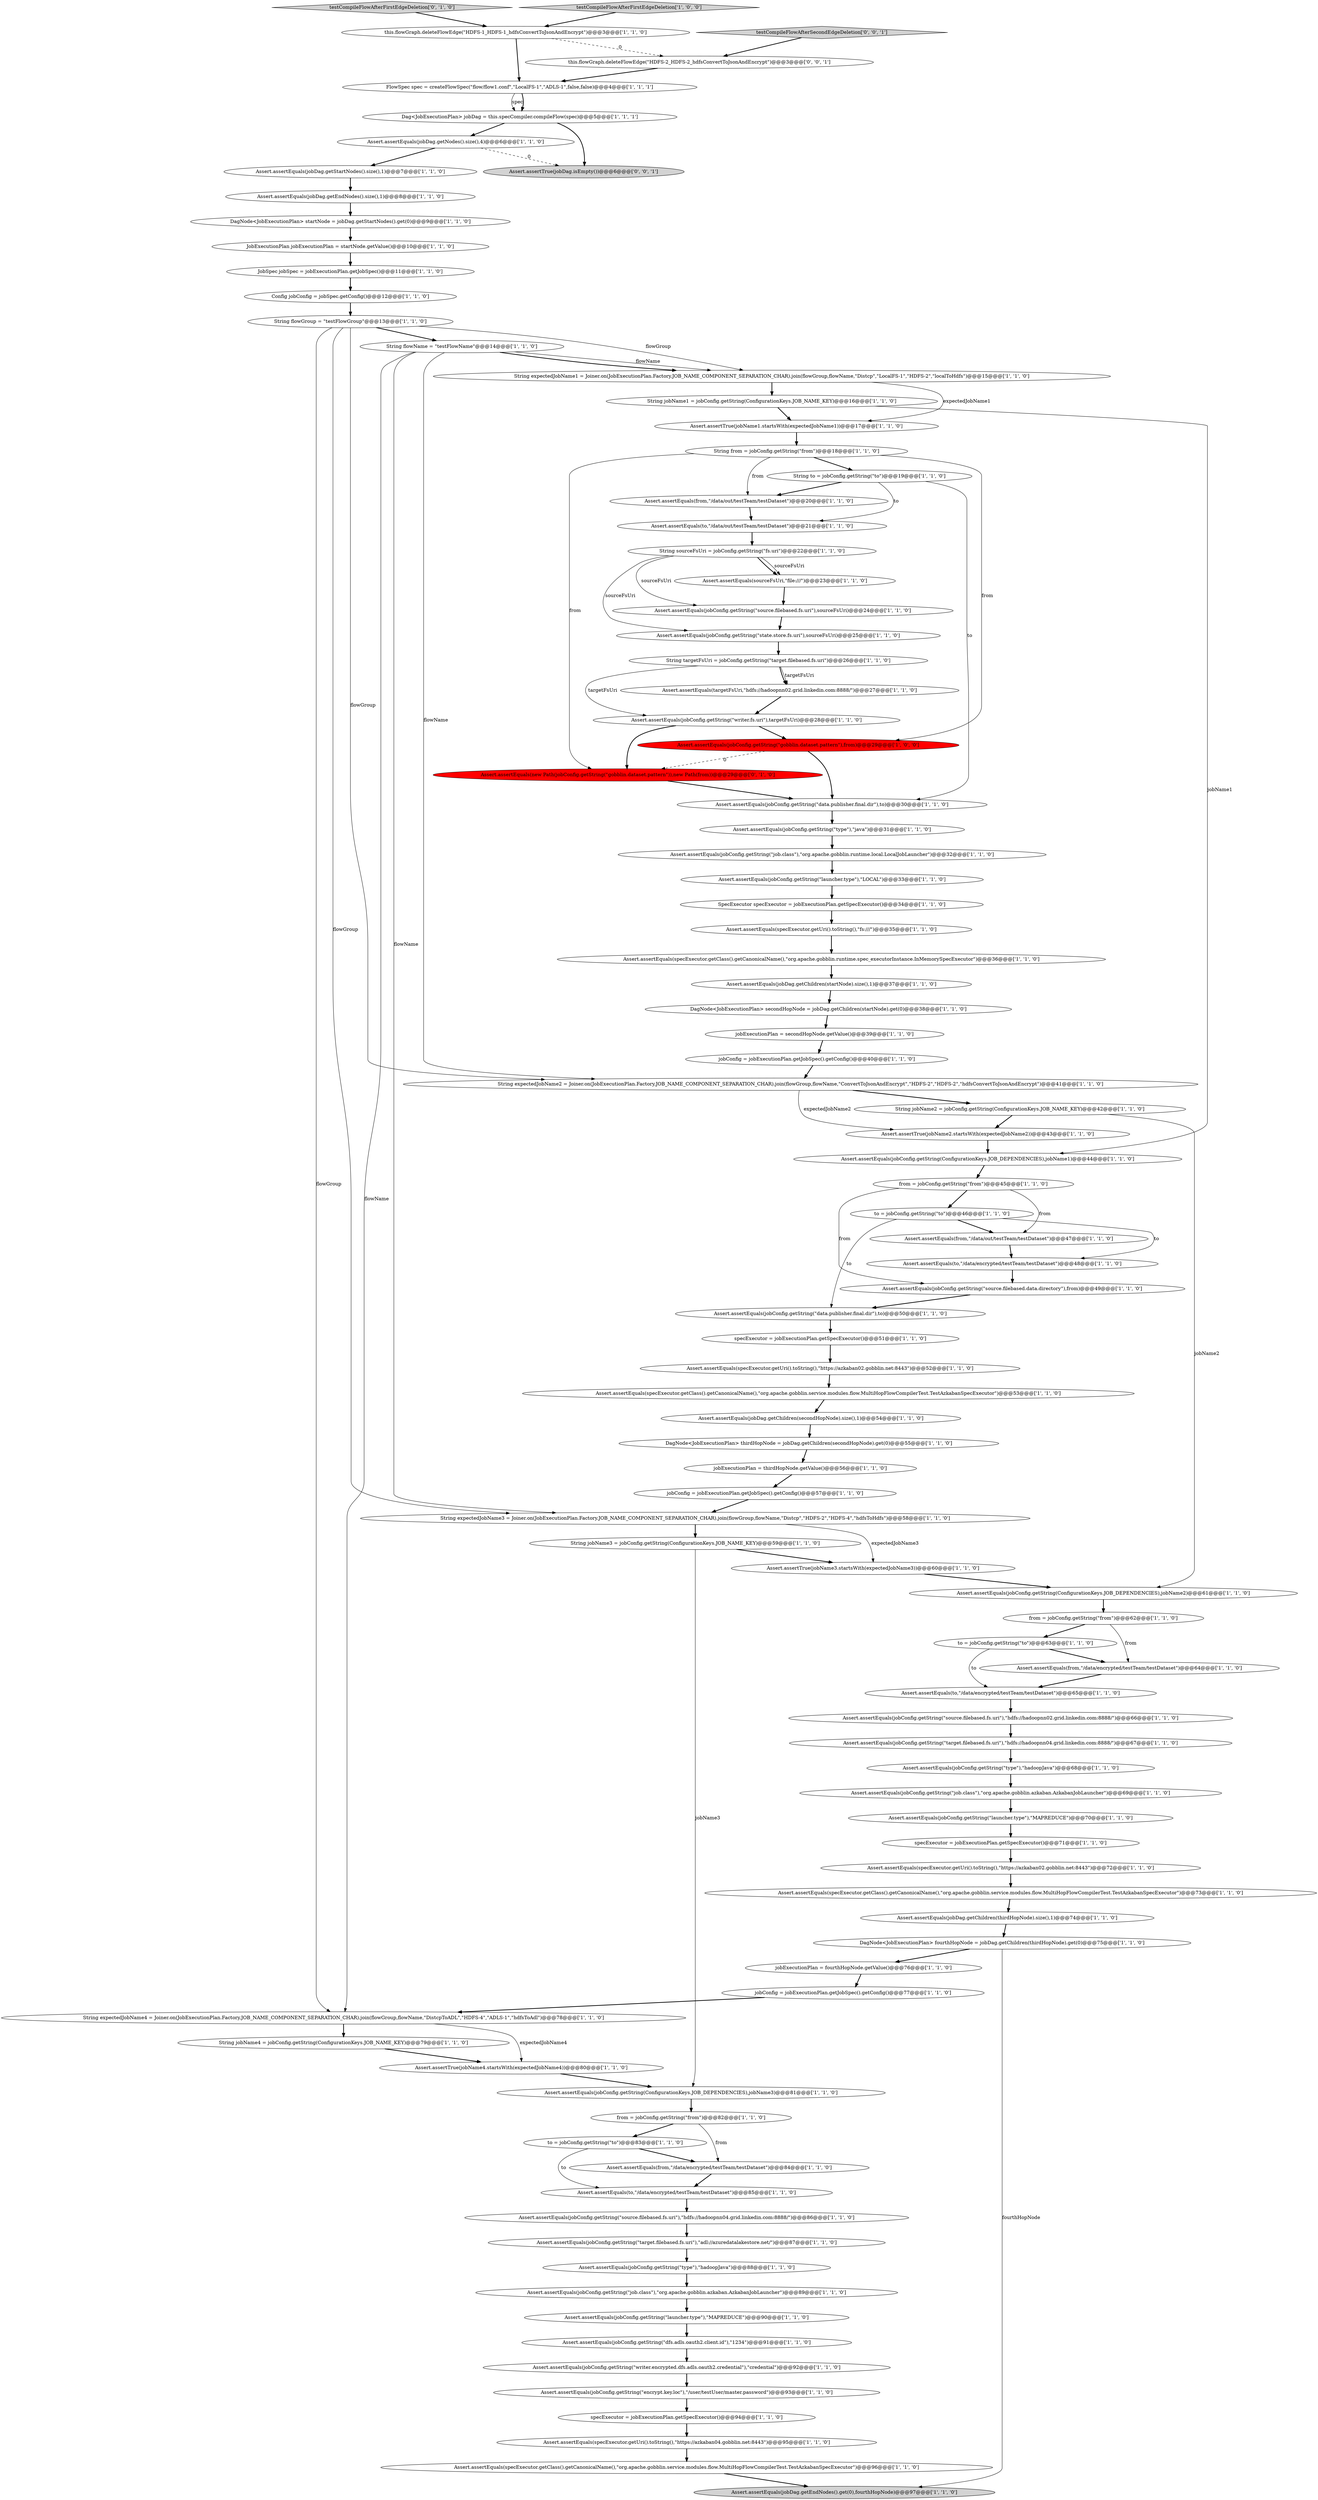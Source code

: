 digraph {
14 [style = filled, label = "jobExecutionPlan = thirdHopNode.getValue()@@@56@@@['1', '1', '0']", fillcolor = white, shape = ellipse image = "AAA0AAABBB1BBB"];
92 [style = filled, label = "to = jobConfig.getString(\"to\")@@@83@@@['1', '1', '0']", fillcolor = white, shape = ellipse image = "AAA0AAABBB1BBB"];
8 [style = filled, label = "Assert.assertEquals(to,\"/data/encrypted/testTeam/testDataset\")@@@65@@@['1', '1', '0']", fillcolor = white, shape = ellipse image = "AAA0AAABBB1BBB"];
45 [style = filled, label = "Assert.assertEquals(jobDag.getStartNodes().size(),1)@@@7@@@['1', '1', '0']", fillcolor = white, shape = ellipse image = "AAA0AAABBB1BBB"];
32 [style = filled, label = "Assert.assertEquals(jobConfig.getString(\"source.filebased.fs.uri\"),sourceFsUri)@@@24@@@['1', '1', '0']", fillcolor = white, shape = ellipse image = "AAA0AAABBB1BBB"];
95 [style = filled, label = "Assert.assertEquals(to,\"/data/encrypted/testTeam/testDataset\")@@@48@@@['1', '1', '0']", fillcolor = white, shape = ellipse image = "AAA0AAABBB1BBB"];
4 [style = filled, label = "JobExecutionPlan jobExecutionPlan = startNode.getValue()@@@10@@@['1', '1', '0']", fillcolor = white, shape = ellipse image = "AAA0AAABBB1BBB"];
53 [style = filled, label = "Assert.assertEquals(jobConfig.getString(\"job.class\"),\"org.apache.gobblin.azkaban.AzkabanJobLauncher\")@@@69@@@['1', '1', '0']", fillcolor = white, shape = ellipse image = "AAA0AAABBB1BBB"];
50 [style = filled, label = "Assert.assertTrue(jobName3.startsWith(expectedJobName3))@@@60@@@['1', '1', '0']", fillcolor = white, shape = ellipse image = "AAA0AAABBB1BBB"];
16 [style = filled, label = "Assert.assertEquals(jobDag.getNodes().size(),4)@@@6@@@['1', '1', '0']", fillcolor = white, shape = ellipse image = "AAA0AAABBB1BBB"];
72 [style = filled, label = "Assert.assertTrue(jobName1.startsWith(expectedJobName1))@@@17@@@['1', '1', '0']", fillcolor = white, shape = ellipse image = "AAA0AAABBB1BBB"];
30 [style = filled, label = "this.flowGraph.deleteFlowEdge(\"HDFS-1_HDFS-1_hdfsConvertToJsonAndEncrypt\")@@@3@@@['1', '1', '0']", fillcolor = white, shape = ellipse image = "AAA0AAABBB1BBB"];
5 [style = filled, label = "DagNode<JobExecutionPlan> secondHopNode = jobDag.getChildren(startNode).get(0)@@@38@@@['1', '1', '0']", fillcolor = white, shape = ellipse image = "AAA0AAABBB1BBB"];
75 [style = filled, label = "jobConfig = jobExecutionPlan.getJobSpec().getConfig()@@@77@@@['1', '1', '0']", fillcolor = white, shape = ellipse image = "AAA0AAABBB1BBB"];
54 [style = filled, label = "DagNode<JobExecutionPlan> startNode = jobDag.getStartNodes().get(0)@@@9@@@['1', '1', '0']", fillcolor = white, shape = ellipse image = "AAA0AAABBB1BBB"];
67 [style = filled, label = "Assert.assertEquals(from,\"/data/encrypted/testTeam/testDataset\")@@@84@@@['1', '1', '0']", fillcolor = white, shape = ellipse image = "AAA0AAABBB1BBB"];
12 [style = filled, label = "JobSpec jobSpec = jobExecutionPlan.getJobSpec()@@@11@@@['1', '1', '0']", fillcolor = white, shape = ellipse image = "AAA0AAABBB1BBB"];
10 [style = filled, label = "from = jobConfig.getString(\"from\")@@@82@@@['1', '1', '0']", fillcolor = white, shape = ellipse image = "AAA0AAABBB1BBB"];
86 [style = filled, label = "String jobName4 = jobConfig.getString(ConfigurationKeys.JOB_NAME_KEY)@@@79@@@['1', '1', '0']", fillcolor = white, shape = ellipse image = "AAA0AAABBB1BBB"];
87 [style = filled, label = "Dag<JobExecutionPlan> jobDag = this.specCompiler.compileFlow(spec)@@@5@@@['1', '1', '1']", fillcolor = white, shape = ellipse image = "AAA0AAABBB1BBB"];
44 [style = filled, label = "Assert.assertEquals(specExecutor.getClass().getCanonicalName(),\"org.apache.gobblin.runtime.spec_executorInstance.InMemorySpecExecutor\")@@@36@@@['1', '1', '0']", fillcolor = white, shape = ellipse image = "AAA0AAABBB1BBB"];
59 [style = filled, label = "Assert.assertEquals(to,\"/data/out/testTeam/testDataset\")@@@21@@@['1', '1', '0']", fillcolor = white, shape = ellipse image = "AAA0AAABBB1BBB"];
58 [style = filled, label = "String jobName3 = jobConfig.getString(ConfigurationKeys.JOB_NAME_KEY)@@@59@@@['1', '1', '0']", fillcolor = white, shape = ellipse image = "AAA0AAABBB1BBB"];
91 [style = filled, label = "String to = jobConfig.getString(\"to\")@@@19@@@['1', '1', '0']", fillcolor = white, shape = ellipse image = "AAA0AAABBB1BBB"];
60 [style = filled, label = "Assert.assertEquals(jobConfig.getString(ConfigurationKeys.JOB_DEPENDENCIES),jobName3)@@@81@@@['1', '1', '0']", fillcolor = white, shape = ellipse image = "AAA0AAABBB1BBB"];
6 [style = filled, label = "Assert.assertEquals(from,\"/data/out/testTeam/testDataset\")@@@47@@@['1', '1', '0']", fillcolor = white, shape = ellipse image = "AAA0AAABBB1BBB"];
89 [style = filled, label = "Assert.assertTrue(jobName4.startsWith(expectedJobName4))@@@80@@@['1', '1', '0']", fillcolor = white, shape = ellipse image = "AAA0AAABBB1BBB"];
11 [style = filled, label = "Assert.assertEquals(jobConfig.getString(\"target.filebased.fs.uri\"),\"adl://azuredatalakestore.net/\")@@@87@@@['1', '1', '0']", fillcolor = white, shape = ellipse image = "AAA0AAABBB1BBB"];
0 [style = filled, label = "String expectedJobName3 = Joiner.on(JobExecutionPlan.Factory.JOB_NAME_COMPONENT_SEPARATION_CHAR).join(flowGroup,flowName,\"Distcp\",\"HDFS-2\",\"HDFS-4\",\"hdfsToHdfs\")@@@58@@@['1', '1', '0']", fillcolor = white, shape = ellipse image = "AAA0AAABBB1BBB"];
9 [style = filled, label = "String jobName2 = jobConfig.getString(ConfigurationKeys.JOB_NAME_KEY)@@@42@@@['1', '1', '0']", fillcolor = white, shape = ellipse image = "AAA0AAABBB1BBB"];
23 [style = filled, label = "Assert.assertEquals(jobConfig.getString(\"type\"),\"hadoopJava\")@@@68@@@['1', '1', '0']", fillcolor = white, shape = ellipse image = "AAA0AAABBB1BBB"];
33 [style = filled, label = "String jobName1 = jobConfig.getString(ConfigurationKeys.JOB_NAME_KEY)@@@16@@@['1', '1', '0']", fillcolor = white, shape = ellipse image = "AAA0AAABBB1BBB"];
35 [style = filled, label = "Assert.assertEquals(jobConfig.getString(ConfigurationKeys.JOB_DEPENDENCIES),jobName1)@@@44@@@['1', '1', '0']", fillcolor = white, shape = ellipse image = "AAA0AAABBB1BBB"];
93 [style = filled, label = "Assert.assertEquals(jobConfig.getString(\"dfs.adls.oauth2.client.id\"),\"1234\")@@@91@@@['1', '1', '0']", fillcolor = white, shape = ellipse image = "AAA0AAABBB1BBB"];
82 [style = filled, label = "String expectedJobName4 = Joiner.on(JobExecutionPlan.Factory.JOB_NAME_COMPONENT_SEPARATION_CHAR).join(flowGroup,flowName,\"DistcpToADL\",\"HDFS-4\",\"ADLS-1\",\"hdfsToAdl\")@@@78@@@['1', '1', '0']", fillcolor = white, shape = ellipse image = "AAA0AAABBB1BBB"];
69 [style = filled, label = "jobExecutionPlan = fourthHopNode.getValue()@@@76@@@['1', '1', '0']", fillcolor = white, shape = ellipse image = "AAA0AAABBB1BBB"];
79 [style = filled, label = "Assert.assertEquals(jobConfig.getString(\"data.publisher.final.dir\"),to)@@@30@@@['1', '1', '0']", fillcolor = white, shape = ellipse image = "AAA0AAABBB1BBB"];
84 [style = filled, label = "Assert.assertEquals(specExecutor.getClass().getCanonicalName(),\"org.apache.gobblin.service.modules.flow.MultiHopFlowCompilerTest.TestAzkabanSpecExecutor\")@@@96@@@['1', '1', '0']", fillcolor = white, shape = ellipse image = "AAA0AAABBB1BBB"];
62 [style = filled, label = "Assert.assertEquals(jobConfig.getString(\"source.filebased.data.directory\"),from)@@@49@@@['1', '1', '0']", fillcolor = white, shape = ellipse image = "AAA0AAABBB1BBB"];
65 [style = filled, label = "Assert.assertEquals(jobConfig.getString(\"writer.fs.uri\"),targetFsUri)@@@28@@@['1', '1', '0']", fillcolor = white, shape = ellipse image = "AAA0AAABBB1BBB"];
52 [style = filled, label = "from = jobConfig.getString(\"from\")@@@62@@@['1', '1', '0']", fillcolor = white, shape = ellipse image = "AAA0AAABBB1BBB"];
19 [style = filled, label = "String expectedJobName1 = Joiner.on(JobExecutionPlan.Factory.JOB_NAME_COMPONENT_SEPARATION_CHAR).join(flowGroup,flowName,\"Distcp\",\"LocalFS-1\",\"HDFS-2\",\"localToHdfs\")@@@15@@@['1', '1', '0']", fillcolor = white, shape = ellipse image = "AAA0AAABBB1BBB"];
46 [style = filled, label = "Assert.assertEquals(jobConfig.getString(\"gobblin.dataset.pattern\"),from)@@@29@@@['1', '0', '0']", fillcolor = red, shape = ellipse image = "AAA1AAABBB1BBB"];
37 [style = filled, label = "Assert.assertEquals(to,\"/data/encrypted/testTeam/testDataset\")@@@85@@@['1', '1', '0']", fillcolor = white, shape = ellipse image = "AAA0AAABBB1BBB"];
15 [style = filled, label = "String sourceFsUri = jobConfig.getString(\"fs.uri\")@@@22@@@['1', '1', '0']", fillcolor = white, shape = ellipse image = "AAA0AAABBB1BBB"];
22 [style = filled, label = "Assert.assertEquals(jobDag.getChildren(thirdHopNode).size(),1)@@@74@@@['1', '1', '0']", fillcolor = white, shape = ellipse image = "AAA0AAABBB1BBB"];
56 [style = filled, label = "Assert.assertEquals(jobConfig.getString(\"job.class\"),\"org.apache.gobblin.runtime.local.LocalJobLauncher\")@@@32@@@['1', '1', '0']", fillcolor = white, shape = ellipse image = "AAA0AAABBB1BBB"];
25 [style = filled, label = "Assert.assertEquals(specExecutor.getUri().toString(),\"https://azkaban02.gobblin.net:8443\")@@@52@@@['1', '1', '0']", fillcolor = white, shape = ellipse image = "AAA0AAABBB1BBB"];
26 [style = filled, label = "Assert.assertEquals(from,\"/data/out/testTeam/testDataset\")@@@20@@@['1', '1', '0']", fillcolor = white, shape = ellipse image = "AAA0AAABBB1BBB"];
47 [style = filled, label = "Assert.assertEquals(specExecutor.getUri().toString(),\"fs:///\")@@@35@@@['1', '1', '0']", fillcolor = white, shape = ellipse image = "AAA0AAABBB1BBB"];
80 [style = filled, label = "Assert.assertEquals(jobConfig.getString(\"source.filebased.fs.uri\"),\"hdfs://hadoopnn04.grid.linkedin.com:8888/\")@@@86@@@['1', '1', '0']", fillcolor = white, shape = ellipse image = "AAA0AAABBB1BBB"];
66 [style = filled, label = "jobConfig = jobExecutionPlan.getJobSpec().getConfig()@@@57@@@['1', '1', '0']", fillcolor = white, shape = ellipse image = "AAA0AAABBB1BBB"];
36 [style = filled, label = "to = jobConfig.getString(\"to\")@@@63@@@['1', '1', '0']", fillcolor = white, shape = ellipse image = "AAA0AAABBB1BBB"];
57 [style = filled, label = "String flowName = \"testFlowName\"@@@14@@@['1', '1', '0']", fillcolor = white, shape = ellipse image = "AAA0AAABBB1BBB"];
88 [style = filled, label = "specExecutor = jobExecutionPlan.getSpecExecutor()@@@51@@@['1', '1', '0']", fillcolor = white, shape = ellipse image = "AAA0AAABBB1BBB"];
2 [style = filled, label = "Assert.assertEquals(jobConfig.getString(\"state.store.fs.uri\"),sourceFsUri)@@@25@@@['1', '1', '0']", fillcolor = white, shape = ellipse image = "AAA0AAABBB1BBB"];
70 [style = filled, label = "String from = jobConfig.getString(\"from\")@@@18@@@['1', '1', '0']", fillcolor = white, shape = ellipse image = "AAA0AAABBB1BBB"];
76 [style = filled, label = "Assert.assertEquals(jobConfig.getString(\"job.class\"),\"org.apache.gobblin.azkaban.AzkabanJobLauncher\")@@@89@@@['1', '1', '0']", fillcolor = white, shape = ellipse image = "AAA0AAABBB1BBB"];
96 [style = filled, label = "testCompileFlowAfterFirstEdgeDeletion['0', '1', '0']", fillcolor = lightgray, shape = diamond image = "AAA0AAABBB2BBB"];
85 [style = filled, label = "Assert.assertEquals(jobConfig.getString(\"launcher.type\"),\"LOCAL\")@@@33@@@['1', '1', '0']", fillcolor = white, shape = ellipse image = "AAA0AAABBB1BBB"];
3 [style = filled, label = "Assert.assertEquals(jobConfig.getString(\"type\"),\"java\")@@@31@@@['1', '1', '0']", fillcolor = white, shape = ellipse image = "AAA0AAABBB1BBB"];
24 [style = filled, label = "to = jobConfig.getString(\"to\")@@@46@@@['1', '1', '0']", fillcolor = white, shape = ellipse image = "AAA0AAABBB1BBB"];
29 [style = filled, label = "Assert.assertEquals(specExecutor.getClass().getCanonicalName(),\"org.apache.gobblin.service.modules.flow.MultiHopFlowCompilerTest.TestAzkabanSpecExecutor\")@@@73@@@['1', '1', '0']", fillcolor = white, shape = ellipse image = "AAA0AAABBB1BBB"];
64 [style = filled, label = "Assert.assertEquals(jobConfig.getString(\"target.filebased.fs.uri\"),\"hdfs://hadoopnn04.grid.linkedin.com:8888/\")@@@67@@@['1', '1', '0']", fillcolor = white, shape = ellipse image = "AAA0AAABBB1BBB"];
20 [style = filled, label = "Assert.assertEquals(targetFsUri,\"hdfs://hadoopnn02.grid.linkedin.com:8888/\")@@@27@@@['1', '1', '0']", fillcolor = white, shape = ellipse image = "AAA0AAABBB1BBB"];
1 [style = filled, label = "testCompileFlowAfterFirstEdgeDeletion['1', '0', '0']", fillcolor = lightgray, shape = diamond image = "AAA0AAABBB1BBB"];
83 [style = filled, label = "Assert.assertEquals(jobConfig.getString(\"launcher.type\"),\"MAPREDUCE\")@@@70@@@['1', '1', '0']", fillcolor = white, shape = ellipse image = "AAA0AAABBB1BBB"];
71 [style = filled, label = "Assert.assertEquals(jobDag.getEndNodes().size(),1)@@@8@@@['1', '1', '0']", fillcolor = white, shape = ellipse image = "AAA0AAABBB1BBB"];
63 [style = filled, label = "String flowGroup = \"testFlowGroup\"@@@13@@@['1', '1', '0']", fillcolor = white, shape = ellipse image = "AAA0AAABBB1BBB"];
74 [style = filled, label = "specExecutor = jobExecutionPlan.getSpecExecutor()@@@71@@@['1', '1', '0']", fillcolor = white, shape = ellipse image = "AAA0AAABBB1BBB"];
34 [style = filled, label = "String expectedJobName2 = Joiner.on(JobExecutionPlan.Factory.JOB_NAME_COMPONENT_SEPARATION_CHAR).join(flowGroup,flowName,\"ConvertToJsonAndEncrypt\",\"HDFS-2\",\"HDFS-2\",\"hdfsConvertToJsonAndEncrypt\")@@@41@@@['1', '1', '0']", fillcolor = white, shape = ellipse image = "AAA0AAABBB1BBB"];
28 [style = filled, label = "Assert.assertEquals(jobConfig.getString(\"data.publisher.final.dir\"),to)@@@50@@@['1', '1', '0']", fillcolor = white, shape = ellipse image = "AAA0AAABBB1BBB"];
81 [style = filled, label = "Assert.assertEquals(jobDag.getEndNodes().get(0),fourthHopNode)@@@97@@@['1', '1', '0']", fillcolor = lightgray, shape = ellipse image = "AAA0AAABBB1BBB"];
94 [style = filled, label = "Assert.assertEquals(jobDag.getChildren(startNode).size(),1)@@@37@@@['1', '1', '0']", fillcolor = white, shape = ellipse image = "AAA0AAABBB1BBB"];
38 [style = filled, label = "jobExecutionPlan = secondHopNode.getValue()@@@39@@@['1', '1', '0']", fillcolor = white, shape = ellipse image = "AAA0AAABBB1BBB"];
7 [style = filled, label = "DagNode<JobExecutionPlan> thirdHopNode = jobDag.getChildren(secondHopNode).get(0)@@@55@@@['1', '1', '0']", fillcolor = white, shape = ellipse image = "AAA0AAABBB1BBB"];
100 [style = filled, label = "this.flowGraph.deleteFlowEdge(\"HDFS-2_HDFS-2_hdfsConvertToJsonAndEncrypt\")@@@3@@@['0', '0', '1']", fillcolor = white, shape = ellipse image = "AAA0AAABBB3BBB"];
68 [style = filled, label = "Assert.assertEquals(from,\"/data/encrypted/testTeam/testDataset\")@@@64@@@['1', '1', '0']", fillcolor = white, shape = ellipse image = "AAA0AAABBB1BBB"];
41 [style = filled, label = "specExecutor = jobExecutionPlan.getSpecExecutor()@@@94@@@['1', '1', '0']", fillcolor = white, shape = ellipse image = "AAA0AAABBB1BBB"];
39 [style = filled, label = "Assert.assertEquals(specExecutor.getUri().toString(),\"https://azkaban04.gobblin.net:8443\")@@@95@@@['1', '1', '0']", fillcolor = white, shape = ellipse image = "AAA0AAABBB1BBB"];
77 [style = filled, label = "Config jobConfig = jobSpec.getConfig()@@@12@@@['1', '1', '0']", fillcolor = white, shape = ellipse image = "AAA0AAABBB1BBB"];
98 [style = filled, label = "Assert.assertTrue(jobDag.isEmpty())@@@6@@@['0', '0', '1']", fillcolor = lightgray, shape = ellipse image = "AAA0AAABBB3BBB"];
31 [style = filled, label = "jobConfig = jobExecutionPlan.getJobSpec().getConfig()@@@40@@@['1', '1', '0']", fillcolor = white, shape = ellipse image = "AAA0AAABBB1BBB"];
18 [style = filled, label = "Assert.assertEquals(specExecutor.getClass().getCanonicalName(),\"org.apache.gobblin.service.modules.flow.MultiHopFlowCompilerTest.TestAzkabanSpecExecutor\")@@@53@@@['1', '1', '0']", fillcolor = white, shape = ellipse image = "AAA0AAABBB1BBB"];
43 [style = filled, label = "SpecExecutor specExecutor = jobExecutionPlan.getSpecExecutor()@@@34@@@['1', '1', '0']", fillcolor = white, shape = ellipse image = "AAA0AAABBB1BBB"];
97 [style = filled, label = "Assert.assertEquals(new Path(jobConfig.getString(\"gobblin.dataset.pattern\")),new Path(from))@@@29@@@['0', '1', '0']", fillcolor = red, shape = ellipse image = "AAA1AAABBB2BBB"];
78 [style = filled, label = "Assert.assertEquals(jobDag.getChildren(secondHopNode).size(),1)@@@54@@@['1', '1', '0']", fillcolor = white, shape = ellipse image = "AAA0AAABBB1BBB"];
99 [style = filled, label = "testCompileFlowAfterSecondEdgeDeletion['0', '0', '1']", fillcolor = lightgray, shape = diamond image = "AAA0AAABBB3BBB"];
48 [style = filled, label = "Assert.assertEquals(jobConfig.getString(\"encrypt.key.loc\"),\"/user/testUser/master.password\")@@@93@@@['1', '1', '0']", fillcolor = white, shape = ellipse image = "AAA0AAABBB1BBB"];
27 [style = filled, label = "DagNode<JobExecutionPlan> fourthHopNode = jobDag.getChildren(thirdHopNode).get(0)@@@75@@@['1', '1', '0']", fillcolor = white, shape = ellipse image = "AAA0AAABBB1BBB"];
90 [style = filled, label = "from = jobConfig.getString(\"from\")@@@45@@@['1', '1', '0']", fillcolor = white, shape = ellipse image = "AAA0AAABBB1BBB"];
42 [style = filled, label = "Assert.assertEquals(jobConfig.getString(\"writer.encrypted.dfs.adls.oauth2.credential\"),\"credential\")@@@92@@@['1', '1', '0']", fillcolor = white, shape = ellipse image = "AAA0AAABBB1BBB"];
13 [style = filled, label = "FlowSpec spec = createFlowSpec(\"flow/flow1.conf\",\"LocalFS-1\",\"ADLS-1\",false,false)@@@4@@@['1', '1', '1']", fillcolor = white, shape = ellipse image = "AAA0AAABBB1BBB"];
55 [style = filled, label = "Assert.assertEquals(jobConfig.getString(\"source.filebased.fs.uri\"),\"hdfs://hadoopnn02.grid.linkedin.com:8888/\")@@@66@@@['1', '1', '0']", fillcolor = white, shape = ellipse image = "AAA0AAABBB1BBB"];
61 [style = filled, label = "Assert.assertEquals(jobConfig.getString(\"type\"),\"hadoopJava\")@@@88@@@['1', '1', '0']", fillcolor = white, shape = ellipse image = "AAA0AAABBB1BBB"];
21 [style = filled, label = "Assert.assertEquals(specExecutor.getUri().toString(),\"https://azkaban02.gobblin.net:8443\")@@@72@@@['1', '1', '0']", fillcolor = white, shape = ellipse image = "AAA0AAABBB1BBB"];
40 [style = filled, label = "String targetFsUri = jobConfig.getString(\"target.filebased.fs.uri\")@@@26@@@['1', '1', '0']", fillcolor = white, shape = ellipse image = "AAA0AAABBB1BBB"];
73 [style = filled, label = "Assert.assertEquals(sourceFsUri,\"file:///\")@@@23@@@['1', '1', '0']", fillcolor = white, shape = ellipse image = "AAA0AAABBB1BBB"];
49 [style = filled, label = "Assert.assertEquals(jobConfig.getString(ConfigurationKeys.JOB_DEPENDENCIES),jobName2)@@@61@@@['1', '1', '0']", fillcolor = white, shape = ellipse image = "AAA0AAABBB1BBB"];
51 [style = filled, label = "Assert.assertEquals(jobConfig.getString(\"launcher.type\"),\"MAPREDUCE\")@@@90@@@['1', '1', '0']", fillcolor = white, shape = ellipse image = "AAA0AAABBB1BBB"];
17 [style = filled, label = "Assert.assertTrue(jobName2.startsWith(expectedJobName2))@@@43@@@['1', '1', '0']", fillcolor = white, shape = ellipse image = "AAA0AAABBB1BBB"];
14->66 [style = bold, label=""];
58->50 [style = bold, label=""];
34->9 [style = bold, label=""];
30->13 [style = bold, label=""];
70->91 [style = bold, label=""];
76->51 [style = bold, label=""];
46->97 [style = dashed, label="0"];
6->95 [style = bold, label=""];
70->97 [style = solid, label="from"];
30->100 [style = dashed, label="0"];
90->62 [style = solid, label="from"];
56->85 [style = bold, label=""];
42->48 [style = bold, label=""];
38->31 [style = bold, label=""];
40->20 [style = bold, label=""];
1->30 [style = bold, label=""];
57->0 [style = solid, label="flowName"];
74->21 [style = bold, label=""];
5->38 [style = bold, label=""];
7->14 [style = bold, label=""];
66->0 [style = bold, label=""];
39->84 [style = bold, label=""];
16->98 [style = dashed, label="0"];
78->7 [style = bold, label=""];
91->26 [style = bold, label=""];
34->17 [style = solid, label="expectedJobName2"];
10->92 [style = bold, label=""];
61->76 [style = bold, label=""];
94->5 [style = bold, label=""];
10->67 [style = solid, label="from"];
15->32 [style = solid, label="sourceFsUri"];
55->64 [style = bold, label=""];
52->68 [style = solid, label="from"];
17->35 [style = bold, label=""];
51->93 [style = bold, label=""];
18->78 [style = bold, label=""];
48->41 [style = bold, label=""];
58->60 [style = solid, label="jobName3"];
16->45 [style = bold, label=""];
0->58 [style = bold, label=""];
33->35 [style = solid, label="jobName1"];
91->59 [style = solid, label="to"];
9->17 [style = bold, label=""];
24->95 [style = solid, label="to"];
63->19 [style = solid, label="flowGroup"];
92->67 [style = bold, label=""];
13->87 [style = solid, label="spec"];
85->43 [style = bold, label=""];
50->49 [style = bold, label=""];
100->13 [style = bold, label=""];
80->11 [style = bold, label=""];
45->71 [style = bold, label=""];
89->60 [style = bold, label=""];
40->65 [style = solid, label="targetFsUri"];
86->89 [style = bold, label=""];
21->29 [style = bold, label=""];
43->47 [style = bold, label=""];
90->24 [style = bold, label=""];
62->28 [style = bold, label=""];
47->44 [style = bold, label=""];
96->30 [style = bold, label=""];
52->36 [style = bold, label=""];
90->6 [style = solid, label="from"];
11->61 [style = bold, label=""];
28->88 [style = bold, label=""];
8->55 [style = bold, label=""];
75->82 [style = bold, label=""];
65->46 [style = bold, label=""];
63->34 [style = solid, label="flowGroup"];
57->82 [style = solid, label="flowName"];
92->37 [style = solid, label="to"];
15->2 [style = solid, label="sourceFsUri"];
19->33 [style = bold, label=""];
82->86 [style = bold, label=""];
70->26 [style = solid, label="from"];
71->54 [style = bold, label=""];
44->94 [style = bold, label=""];
57->34 [style = solid, label="flowName"];
79->3 [style = bold, label=""];
57->19 [style = solid, label="flowName"];
95->62 [style = bold, label=""];
57->19 [style = bold, label=""];
25->18 [style = bold, label=""];
63->57 [style = bold, label=""];
77->63 [style = bold, label=""];
63->82 [style = solid, label="flowGroup"];
69->75 [style = bold, label=""];
35->90 [style = bold, label=""];
36->8 [style = solid, label="to"];
33->72 [style = bold, label=""];
73->32 [style = bold, label=""];
82->89 [style = solid, label="expectedJobName4"];
31->34 [style = bold, label=""];
93->42 [style = bold, label=""];
99->100 [style = bold, label=""];
46->79 [style = bold, label=""];
91->79 [style = solid, label="to"];
20->65 [style = bold, label=""];
27->69 [style = bold, label=""];
4->12 [style = bold, label=""];
15->73 [style = solid, label="sourceFsUri"];
26->59 [style = bold, label=""];
24->28 [style = solid, label="to"];
53->83 [style = bold, label=""];
88->25 [style = bold, label=""];
0->50 [style = solid, label="expectedJobName3"];
13->87 [style = bold, label=""];
37->80 [style = bold, label=""];
40->20 [style = solid, label="targetFsUri"];
70->46 [style = solid, label="from"];
59->15 [style = bold, label=""];
72->70 [style = bold, label=""];
9->49 [style = solid, label="jobName2"];
2->40 [style = bold, label=""];
87->98 [style = bold, label=""];
54->4 [style = bold, label=""];
32->2 [style = bold, label=""];
64->23 [style = bold, label=""];
36->68 [style = bold, label=""];
87->16 [style = bold, label=""];
49->52 [style = bold, label=""];
22->27 [style = bold, label=""];
83->74 [style = bold, label=""];
63->0 [style = solid, label="flowGroup"];
60->10 [style = bold, label=""];
67->37 [style = bold, label=""];
23->53 [style = bold, label=""];
65->97 [style = bold, label=""];
97->79 [style = bold, label=""];
84->81 [style = bold, label=""];
29->22 [style = bold, label=""];
41->39 [style = bold, label=""];
68->8 [style = bold, label=""];
24->6 [style = bold, label=""];
27->81 [style = solid, label="fourthHopNode"];
19->72 [style = solid, label="expectedJobName1"];
12->77 [style = bold, label=""];
15->73 [style = bold, label=""];
3->56 [style = bold, label=""];
}
